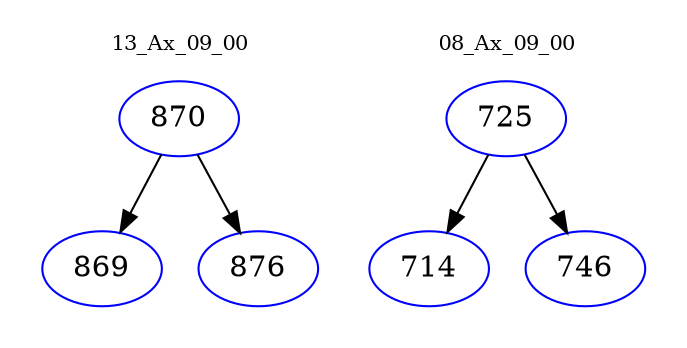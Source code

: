 digraph{
subgraph cluster_0 {
color = white
label = "13_Ax_09_00";
fontsize=10;
T0_870 [label="870", color="blue"]
T0_870 -> T0_869 [color="black"]
T0_869 [label="869", color="blue"]
T0_870 -> T0_876 [color="black"]
T0_876 [label="876", color="blue"]
}
subgraph cluster_1 {
color = white
label = "08_Ax_09_00";
fontsize=10;
T1_725 [label="725", color="blue"]
T1_725 -> T1_714 [color="black"]
T1_714 [label="714", color="blue"]
T1_725 -> T1_746 [color="black"]
T1_746 [label="746", color="blue"]
}
}
